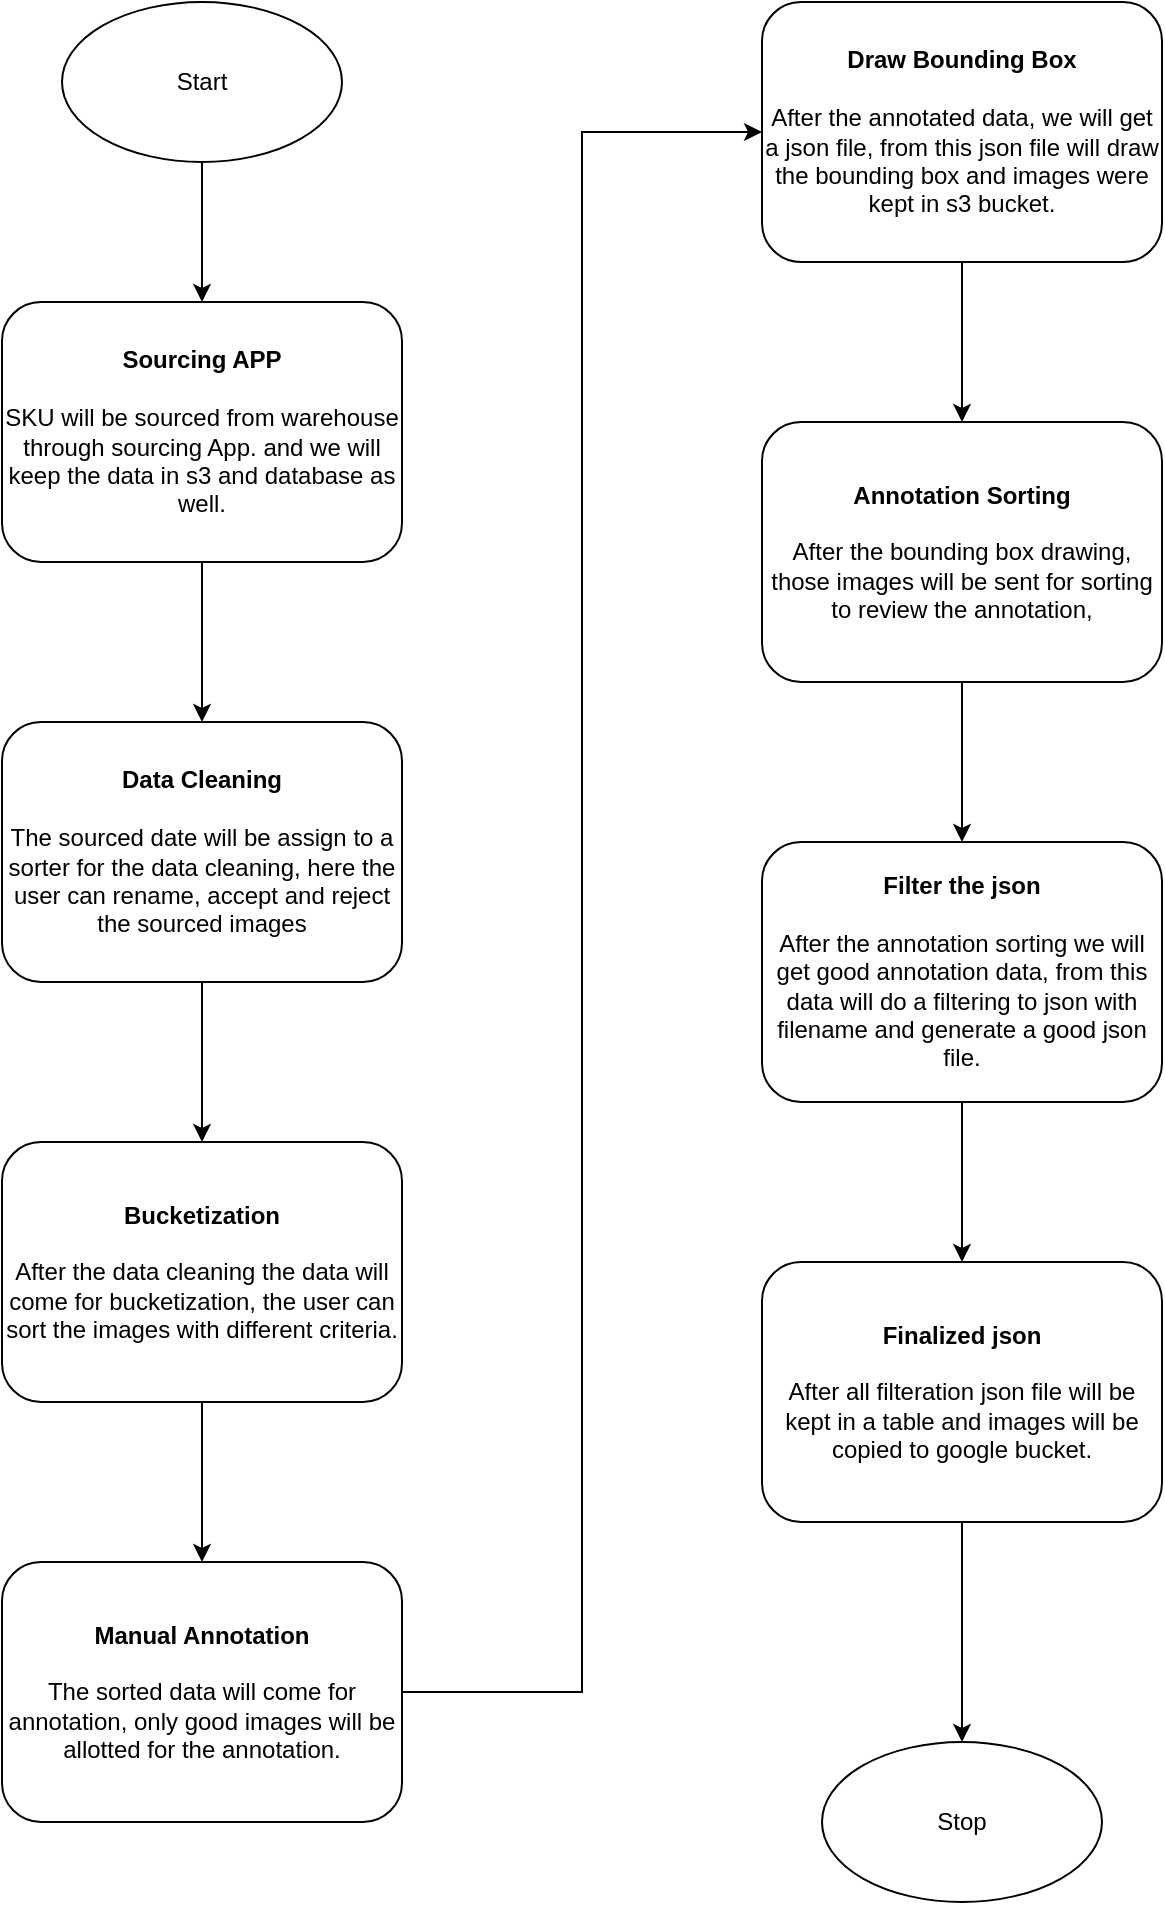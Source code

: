 <mxfile version="24.0.2" type="github">
  <diagram name="Page-1" id="WYd1DO_Am6oGvoUfWORl">
    <mxGraphModel dx="821" dy="466" grid="1" gridSize="10" guides="1" tooltips="1" connect="1" arrows="1" fold="1" page="1" pageScale="1" pageWidth="827" pageHeight="1169" math="0" shadow="0">
      <root>
        <mxCell id="0" />
        <mxCell id="1" parent="0" />
        <mxCell id="wfsq0a6jWM2ucOWFd4YF-3" value="" style="edgeStyle=orthogonalEdgeStyle;rounded=0;orthogonalLoop=1;jettySize=auto;html=1;" edge="1" parent="1" source="wfsq0a6jWM2ucOWFd4YF-1" target="wfsq0a6jWM2ucOWFd4YF-2">
          <mxGeometry relative="1" as="geometry" />
        </mxCell>
        <mxCell id="wfsq0a6jWM2ucOWFd4YF-1" value="Start" style="ellipse;whiteSpace=wrap;html=1;" vertex="1" parent="1">
          <mxGeometry x="90" y="60" width="140" height="80" as="geometry" />
        </mxCell>
        <mxCell id="wfsq0a6jWM2ucOWFd4YF-7" value="" style="edgeStyle=orthogonalEdgeStyle;rounded=0;orthogonalLoop=1;jettySize=auto;html=1;" edge="1" parent="1" source="wfsq0a6jWM2ucOWFd4YF-2" target="wfsq0a6jWM2ucOWFd4YF-6">
          <mxGeometry relative="1" as="geometry" />
        </mxCell>
        <mxCell id="wfsq0a6jWM2ucOWFd4YF-2" value="&lt;b&gt;Sourcing APP&lt;/b&gt;&lt;div&gt;&lt;br&gt;&lt;/div&gt;&lt;div&gt;SKU will be sourced from warehouse through sourcing App. and we will keep the data in s3 and database as well.&lt;/div&gt;" style="rounded=1;whiteSpace=wrap;html=1;" vertex="1" parent="1">
          <mxGeometry x="60" y="210" width="200" height="130" as="geometry" />
        </mxCell>
        <mxCell id="wfsq0a6jWM2ucOWFd4YF-9" value="" style="edgeStyle=orthogonalEdgeStyle;rounded=0;orthogonalLoop=1;jettySize=auto;html=1;" edge="1" parent="1" source="wfsq0a6jWM2ucOWFd4YF-6" target="wfsq0a6jWM2ucOWFd4YF-8">
          <mxGeometry relative="1" as="geometry" />
        </mxCell>
        <mxCell id="wfsq0a6jWM2ucOWFd4YF-6" value="&lt;b&gt;Data Cleaning&lt;/b&gt;&lt;div&gt;&lt;br&gt;&lt;/div&gt;&lt;div&gt;The sourced date will be assign to a sorter for the data cleaning, here the user can rename, accept and reject the sourced images&lt;/div&gt;" style="rounded=1;whiteSpace=wrap;html=1;" vertex="1" parent="1">
          <mxGeometry x="60" y="420" width="200" height="130" as="geometry" />
        </mxCell>
        <mxCell id="wfsq0a6jWM2ucOWFd4YF-11" value="" style="edgeStyle=orthogonalEdgeStyle;rounded=0;orthogonalLoop=1;jettySize=auto;html=1;" edge="1" parent="1" source="wfsq0a6jWM2ucOWFd4YF-8" target="wfsq0a6jWM2ucOWFd4YF-10">
          <mxGeometry relative="1" as="geometry" />
        </mxCell>
        <mxCell id="wfsq0a6jWM2ucOWFd4YF-8" value="&lt;b&gt;Bucketization&lt;/b&gt;&lt;div&gt;&lt;br&gt;&lt;/div&gt;&lt;div&gt;After the data cleaning the data will come for bucketization, the user can sort the images with different criteria.&lt;/div&gt;" style="rounded=1;whiteSpace=wrap;html=1;" vertex="1" parent="1">
          <mxGeometry x="60" y="630" width="200" height="130" as="geometry" />
        </mxCell>
        <mxCell id="wfsq0a6jWM2ucOWFd4YF-13" value="" style="edgeStyle=orthogonalEdgeStyle;rounded=0;orthogonalLoop=1;jettySize=auto;html=1;entryX=0;entryY=0.5;entryDx=0;entryDy=0;" edge="1" parent="1" source="wfsq0a6jWM2ucOWFd4YF-10" target="wfsq0a6jWM2ucOWFd4YF-12">
          <mxGeometry relative="1" as="geometry" />
        </mxCell>
        <mxCell id="wfsq0a6jWM2ucOWFd4YF-10" value="&lt;b&gt;Manual Annotation&lt;/b&gt;&lt;br&gt;&lt;div&gt;&lt;br&gt;&lt;/div&gt;&lt;div&gt;The sorted data will come for annotation, only good images will be allotted for the annotation.&lt;/div&gt;" style="rounded=1;whiteSpace=wrap;html=1;" vertex="1" parent="1">
          <mxGeometry x="60" y="840" width="200" height="130" as="geometry" />
        </mxCell>
        <mxCell id="wfsq0a6jWM2ucOWFd4YF-15" value="" style="edgeStyle=orthogonalEdgeStyle;rounded=0;orthogonalLoop=1;jettySize=auto;html=1;" edge="1" parent="1" source="wfsq0a6jWM2ucOWFd4YF-12" target="wfsq0a6jWM2ucOWFd4YF-14">
          <mxGeometry relative="1" as="geometry" />
        </mxCell>
        <mxCell id="wfsq0a6jWM2ucOWFd4YF-12" value="&lt;b&gt;Draw Bounding Box&lt;/b&gt;&lt;br&gt;&lt;div&gt;&lt;br&gt;&lt;/div&gt;&lt;div&gt;After the annotated data, we will get a json file, from this json file will draw the bounding box and images were kept in s3 bucket.&lt;/div&gt;" style="rounded=1;whiteSpace=wrap;html=1;" vertex="1" parent="1">
          <mxGeometry x="440" y="60" width="200" height="130" as="geometry" />
        </mxCell>
        <mxCell id="wfsq0a6jWM2ucOWFd4YF-17" value="" style="edgeStyle=orthogonalEdgeStyle;rounded=0;orthogonalLoop=1;jettySize=auto;html=1;" edge="1" parent="1" source="wfsq0a6jWM2ucOWFd4YF-14" target="wfsq0a6jWM2ucOWFd4YF-16">
          <mxGeometry relative="1" as="geometry" />
        </mxCell>
        <mxCell id="wfsq0a6jWM2ucOWFd4YF-14" value="&lt;b&gt;Annotation Sorting&lt;/b&gt;&lt;br&gt;&lt;div&gt;&lt;br&gt;&lt;/div&gt;&lt;div&gt;After the bounding box drawing, those images will be sent for sorting to review the annotation,&lt;/div&gt;" style="rounded=1;whiteSpace=wrap;html=1;" vertex="1" parent="1">
          <mxGeometry x="440" y="270" width="200" height="130" as="geometry" />
        </mxCell>
        <mxCell id="wfsq0a6jWM2ucOWFd4YF-19" value="" style="edgeStyle=orthogonalEdgeStyle;rounded=0;orthogonalLoop=1;jettySize=auto;html=1;" edge="1" parent="1" source="wfsq0a6jWM2ucOWFd4YF-16" target="wfsq0a6jWM2ucOWFd4YF-18">
          <mxGeometry relative="1" as="geometry" />
        </mxCell>
        <mxCell id="wfsq0a6jWM2ucOWFd4YF-16" value="&lt;b&gt;Filter the json&lt;/b&gt;&lt;br&gt;&lt;div&gt;&lt;br&gt;&lt;/div&gt;&lt;div&gt;After the annotation sorting we will get good annotation data, from this data will do a filtering to json with filename and generate a good json file.&lt;/div&gt;" style="rounded=1;whiteSpace=wrap;html=1;" vertex="1" parent="1">
          <mxGeometry x="440" y="480" width="200" height="130" as="geometry" />
        </mxCell>
        <mxCell id="wfsq0a6jWM2ucOWFd4YF-21" value="" style="edgeStyle=orthogonalEdgeStyle;rounded=0;orthogonalLoop=1;jettySize=auto;html=1;entryX=0.5;entryY=0;entryDx=0;entryDy=0;" edge="1" parent="1" source="wfsq0a6jWM2ucOWFd4YF-18" target="wfsq0a6jWM2ucOWFd4YF-22">
          <mxGeometry relative="1" as="geometry">
            <mxPoint x="540" y="925" as="targetPoint" />
          </mxGeometry>
        </mxCell>
        <mxCell id="wfsq0a6jWM2ucOWFd4YF-18" value="&lt;b&gt;Finalized json&lt;/b&gt;&lt;br&gt;&lt;div&gt;&lt;br&gt;&lt;/div&gt;&lt;div&gt;After all filteration json file will be kept in a table and images will be copied to google bucket.&lt;/div&gt;" style="rounded=1;whiteSpace=wrap;html=1;" vertex="1" parent="1">
          <mxGeometry x="440" y="690" width="200" height="130" as="geometry" />
        </mxCell>
        <mxCell id="wfsq0a6jWM2ucOWFd4YF-22" value="Stop" style="ellipse;whiteSpace=wrap;html=1;" vertex="1" parent="1">
          <mxGeometry x="470" y="930" width="140" height="80" as="geometry" />
        </mxCell>
      </root>
    </mxGraphModel>
  </diagram>
</mxfile>
